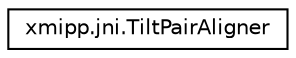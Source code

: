 digraph "Graphical Class Hierarchy"
{
  edge [fontname="Helvetica",fontsize="10",labelfontname="Helvetica",labelfontsize="10"];
  node [fontname="Helvetica",fontsize="10",shape=record];
  rankdir="LR";
  Node0 [label="xmipp.jni.TiltPairAligner",height=0.2,width=0.4,color="black", fillcolor="white", style="filled",URL="$classxmipp_1_1jni_1_1TiltPairAligner.html"];
}
